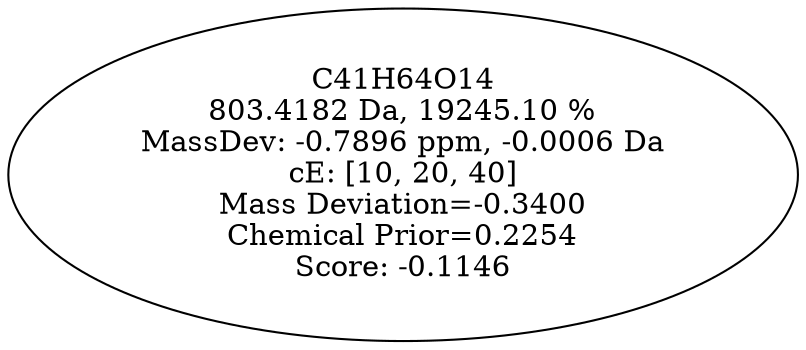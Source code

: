 strict digraph {
v1 [label="C41H64O14\n803.4182 Da, 19245.10 %\nMassDev: -0.7896 ppm, -0.0006 Da\ncE: [10, 20, 40]\nMass Deviation=-0.3400\nChemical Prior=0.2254\nScore: -0.1146"];
}